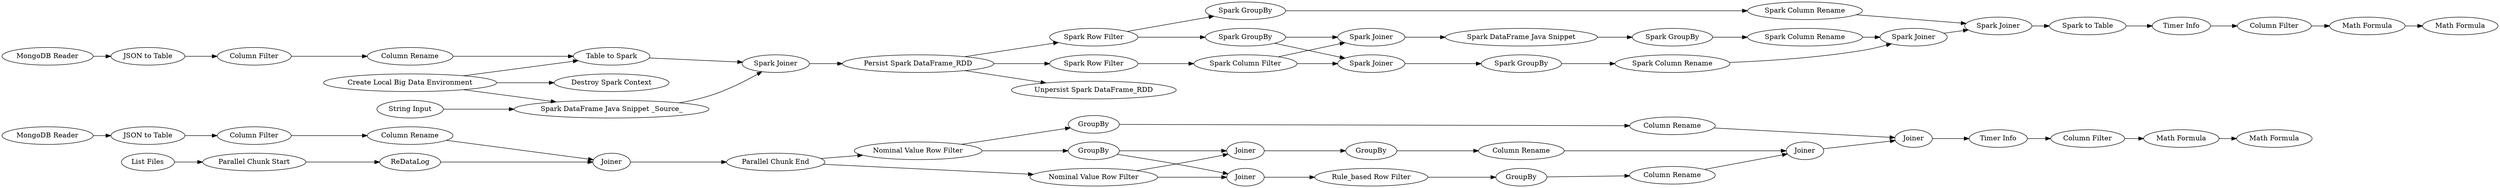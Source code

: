 digraph {
	29 -> 34
	41 -> 42
	103 -> 109
	99 -> 102
	101 -> 102
	151 -> 99
	119 -> 120
	97 -> 99
	97 -> 101
	42 -> 43
	19 -> 18
	136 -> 137
	85 -> 40
	115 -> 117
	109 -> 111
	40 -> 41
	121 -> 122
	117 -> 122
	124 -> 136
	123 -> 124
	154 -> 103
	39 -> 44
	1 -> 12
	106 -> 29
	18 -> 87
	141 -> 143
	103 -> 108
	77 -> 76
	76 -> 87
	146 -> 147
	45 -> 62
	97 -> 150
	85 -> 38
	114 -> 119
	43 -> 61
	113 -> 115
	12 -> 19
	148 -> 101
	120 -> 121
	44 -> 61
	154 -> 104
	122 -> 123
	111 -> 123
	30 -> 40
	102 -> 154
	104 -> 116
	34 -> 45
	116 -> 113
	62 -> 144
	108 -> 113
	61 -> 62
	143 -> 142
	38 -> 39
	69 -> 77
	29 -> 85
	137 -> 139
	139 -> 140
	154 -> 155
	106 -> 30
	87 -> 106
	108 -> 114
	144 -> 141
	147 -> 149
	30 -> 38
	116 -> 114
	149 -> 148
	103 [label="Spark Row Filter"]
	136 [label="Timer Info"]
	97 [label="Create Local Big Data Environment"]
	18 [label="Column Rename"]
	108 [label="Spark GroupBy"]
	122 [label="Spark Joiner"]
	121 [label="Spark Column Rename"]
	149 [label="Column Filter"]
	19 [label="Column Filter"]
	151 [label="String Input"]
	137 [label="Column Filter"]
	119 [label="Spark DataFrame Java Snippet"]
	41 [label="Rule_based Row Filter"]
	154 [label="Persist Spark DataFrame_RDD"]
	109 [label="Spark GroupBy"]
	114 [label="Spark Joiner"]
	146 [label="MongoDB Reader"]
	85 [label=GroupBy]
	12 [label="JSON to Table"]
	141 [label="Column Filter"]
	150 [label="Destroy Spark Context"]
	123 [label="Spark Joiner"]
	144 [label="Timer Info"]
	148 [label="Column Rename"]
	1 [label="MongoDB Reader"]
	42 [label=GroupBy]
	115 [label="Spark GroupBy"]
	87 [label=Joiner]
	143 [label="Math Formula"]
	142 [label="Math Formula"]
	101 [label="Table to Spark"]
	147 [label="JSON to Table"]
	61 [label=Joiner]
	77 [label="Parallel Chunk Start"]
	76 [label=ReDataLog]
	124 [label="Spark to Table"]
	106 [label="Parallel Chunk End"]
	117 [label="Spark Column Rename"]
	38 [label=Joiner]
	99 [label="Spark DataFrame Java Snippet _Source_"]
	113 [label="Spark Joiner"]
	43 [label="Column Rename"]
	120 [label="Spark GroupBy"]
	44 [label="Column Rename"]
	34 [label=GroupBy]
	62 [label=Joiner]
	29 [label="Nominal Value Row Filter"]
	102 [label="Spark Joiner"]
	69 [label="List Files"]
	104 [label="Spark Row Filter"]
	139 [label="Math Formula"]
	140 [label="Math Formula"]
	116 [label="Spark Column Filter"]
	155 [label="Unpersist Spark DataFrame_RDD"]
	40 [label=Joiner]
	111 [label="Spark Column Rename"]
	39 [label=GroupBy]
	30 [label="Nominal Value Row Filter"]
	45 [label="Column Rename"]
	rankdir=LR
}
